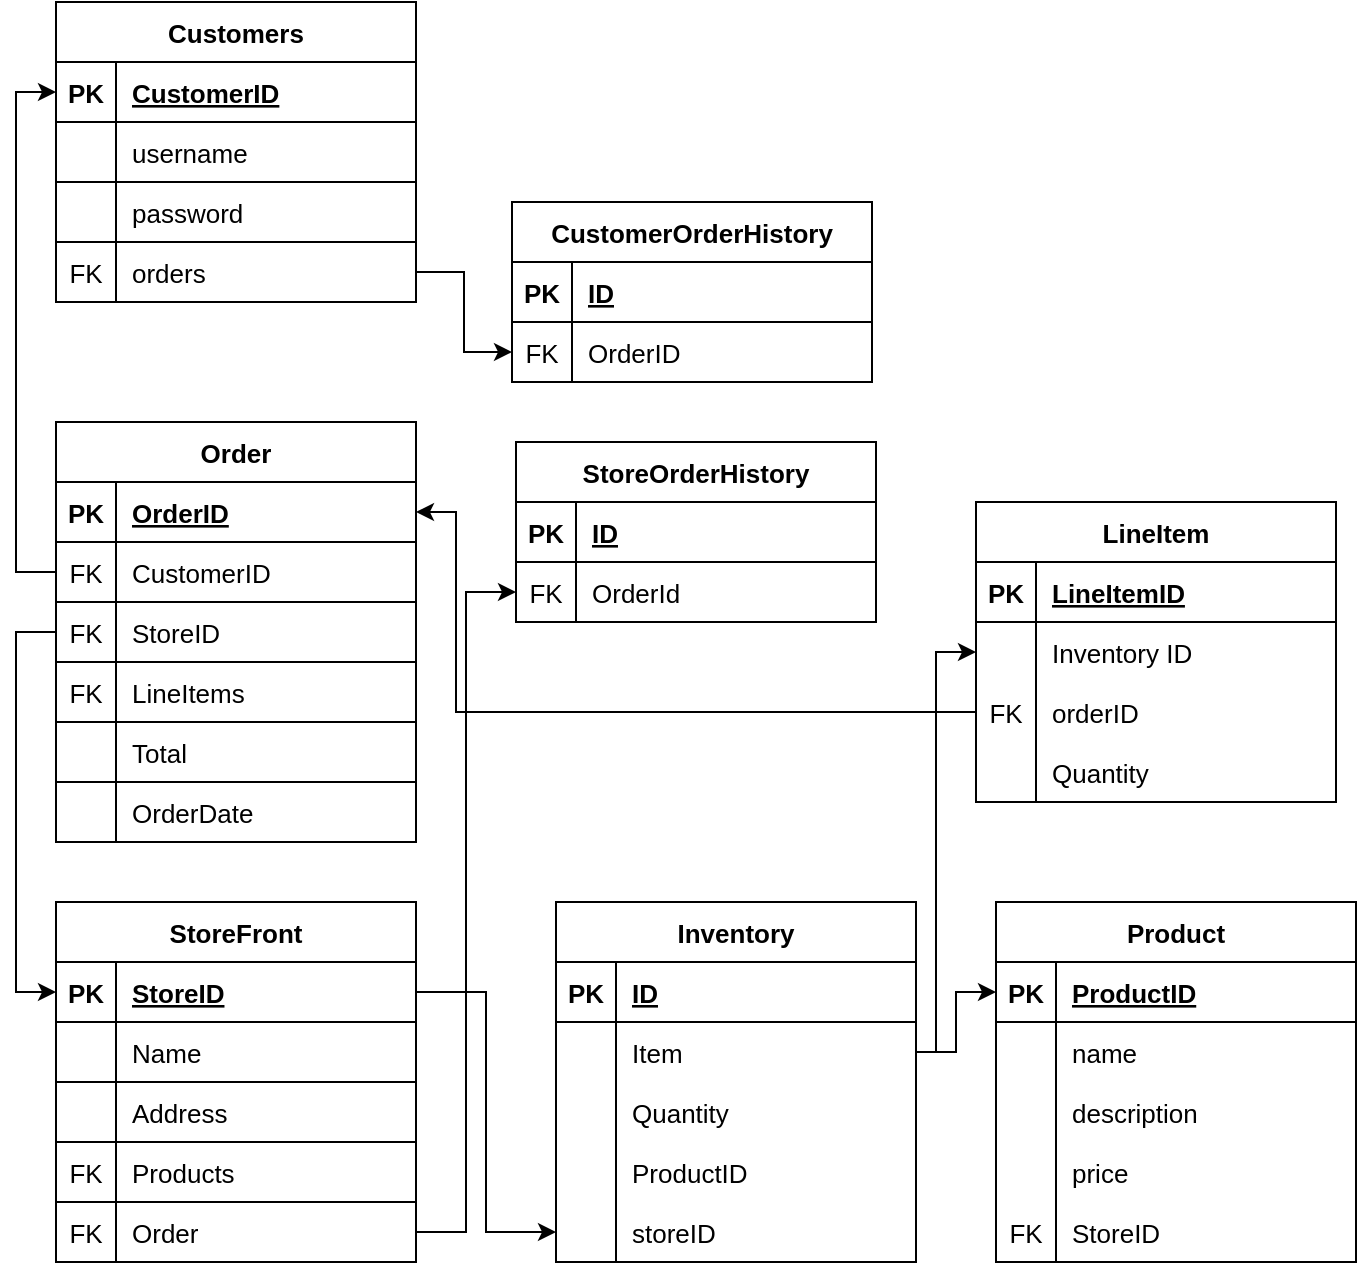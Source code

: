 <mxfile version="16.2.1" type="device"><diagram id="R2lEEEUBdFMjLlhIrx00" name="Page-1"><mxGraphModel dx="1422" dy="762" grid="1" gridSize="10" guides="1" tooltips="1" connect="1" arrows="1" fold="1" page="1" pageScale="1" pageWidth="850" pageHeight="1100" math="0" shadow="0" extFonts="Permanent Marker^https://fonts.googleapis.com/css?family=Permanent+Marker"><root><mxCell id="0"/><mxCell id="1" parent="0"/><mxCell id="MW5I04fhHdyLlKoXJlbZ-1" value="Customers" style="shape=table;startSize=30;container=1;collapsible=1;childLayout=tableLayout;fixedRows=1;rowLines=1;fontStyle=1;align=center;resizeLast=1;fontSize=13;" vertex="1" parent="1"><mxGeometry x="40" y="50" width="180" height="150" as="geometry"/></mxCell><mxCell id="MW5I04fhHdyLlKoXJlbZ-2" value="" style="shape=partialRectangle;collapsible=0;dropTarget=0;pointerEvents=0;fillColor=none;top=0;left=0;bottom=1;right=0;points=[[0,0.5],[1,0.5]];portConstraint=eastwest;fontSize=13;" vertex="1" parent="MW5I04fhHdyLlKoXJlbZ-1"><mxGeometry y="30" width="180" height="30" as="geometry"/></mxCell><mxCell id="MW5I04fhHdyLlKoXJlbZ-3" value="PK" style="shape=partialRectangle;connectable=0;fillColor=none;top=0;left=0;bottom=0;right=0;fontStyle=1;overflow=hidden;fontSize=13;" vertex="1" parent="MW5I04fhHdyLlKoXJlbZ-2"><mxGeometry width="30" height="30" as="geometry"><mxRectangle width="30" height="30" as="alternateBounds"/></mxGeometry></mxCell><mxCell id="MW5I04fhHdyLlKoXJlbZ-4" value="CustomerID" style="shape=partialRectangle;connectable=0;fillColor=none;top=0;left=0;bottom=0;right=0;align=left;spacingLeft=6;fontStyle=5;overflow=hidden;fontSize=13;" vertex="1" parent="MW5I04fhHdyLlKoXJlbZ-2"><mxGeometry x="30" width="150" height="30" as="geometry"><mxRectangle width="150" height="30" as="alternateBounds"/></mxGeometry></mxCell><mxCell id="MW5I04fhHdyLlKoXJlbZ-5" value="" style="shape=partialRectangle;collapsible=0;dropTarget=0;pointerEvents=0;fillColor=none;top=0;left=0;bottom=0;right=0;points=[[0,0.5],[1,0.5]];portConstraint=eastwest;fontSize=13;" vertex="1" parent="MW5I04fhHdyLlKoXJlbZ-1"><mxGeometry y="60" width="180" height="30" as="geometry"/></mxCell><mxCell id="MW5I04fhHdyLlKoXJlbZ-6" value="" style="shape=partialRectangle;connectable=0;fillColor=none;top=0;left=0;bottom=0;right=0;editable=1;overflow=hidden;fontSize=13;" vertex="1" parent="MW5I04fhHdyLlKoXJlbZ-5"><mxGeometry width="30" height="30" as="geometry"><mxRectangle width="30" height="30" as="alternateBounds"/></mxGeometry></mxCell><mxCell id="MW5I04fhHdyLlKoXJlbZ-7" value="username" style="shape=partialRectangle;connectable=0;fillColor=none;top=0;left=0;bottom=0;right=0;align=left;spacingLeft=6;overflow=hidden;fontSize=13;" vertex="1" parent="MW5I04fhHdyLlKoXJlbZ-5"><mxGeometry x="30" width="150" height="30" as="geometry"><mxRectangle width="150" height="30" as="alternateBounds"/></mxGeometry></mxCell><mxCell id="MW5I04fhHdyLlKoXJlbZ-8" value="" style="shape=partialRectangle;collapsible=0;dropTarget=0;pointerEvents=0;fillColor=none;top=0;left=0;bottom=0;right=0;points=[[0,0.5],[1,0.5]];portConstraint=eastwest;fontSize=13;" vertex="1" parent="MW5I04fhHdyLlKoXJlbZ-1"><mxGeometry y="90" width="180" height="30" as="geometry"/></mxCell><mxCell id="MW5I04fhHdyLlKoXJlbZ-9" value="" style="shape=partialRectangle;connectable=0;fillColor=none;top=0;left=0;bottom=0;right=0;editable=1;overflow=hidden;fontSize=13;" vertex="1" parent="MW5I04fhHdyLlKoXJlbZ-8"><mxGeometry width="30" height="30" as="geometry"><mxRectangle width="30" height="30" as="alternateBounds"/></mxGeometry></mxCell><mxCell id="MW5I04fhHdyLlKoXJlbZ-10" value="password" style="shape=partialRectangle;connectable=0;fillColor=none;top=0;left=0;bottom=0;right=0;align=left;spacingLeft=6;overflow=hidden;fontSize=13;" vertex="1" parent="MW5I04fhHdyLlKoXJlbZ-8"><mxGeometry x="30" width="150" height="30" as="geometry"><mxRectangle width="150" height="30" as="alternateBounds"/></mxGeometry></mxCell><mxCell id="MW5I04fhHdyLlKoXJlbZ-11" value="" style="shape=partialRectangle;collapsible=0;dropTarget=0;pointerEvents=0;fillColor=none;top=0;left=0;bottom=0;right=0;points=[[0,0.5],[1,0.5]];portConstraint=eastwest;fontSize=13;" vertex="1" parent="MW5I04fhHdyLlKoXJlbZ-1"><mxGeometry y="120" width="180" height="30" as="geometry"/></mxCell><mxCell id="MW5I04fhHdyLlKoXJlbZ-12" value="FK" style="shape=partialRectangle;connectable=0;fillColor=none;top=0;left=0;bottom=0;right=0;editable=1;overflow=hidden;fontSize=13;" vertex="1" parent="MW5I04fhHdyLlKoXJlbZ-11"><mxGeometry width="30" height="30" as="geometry"><mxRectangle width="30" height="30" as="alternateBounds"/></mxGeometry></mxCell><mxCell id="MW5I04fhHdyLlKoXJlbZ-13" value="orders" style="shape=partialRectangle;connectable=0;fillColor=none;top=0;left=0;bottom=0;right=0;align=left;spacingLeft=6;overflow=hidden;fontSize=13;" vertex="1" parent="MW5I04fhHdyLlKoXJlbZ-11"><mxGeometry x="30" width="150" height="30" as="geometry"><mxRectangle width="150" height="30" as="alternateBounds"/></mxGeometry></mxCell><mxCell id="MW5I04fhHdyLlKoXJlbZ-155" style="edgeStyle=orthogonalEdgeStyle;rounded=0;orthogonalLoop=1;jettySize=auto;html=1;entryX=0;entryY=0.5;entryDx=0;entryDy=0;fontSize=13;" edge="1" parent="1" source="MW5I04fhHdyLlKoXJlbZ-14" target="MW5I04fhHdyLlKoXJlbZ-38"><mxGeometry relative="1" as="geometry"><Array as="points"><mxPoint x="20" y="365"/><mxPoint x="20" y="545"/></Array></mxGeometry></mxCell><mxCell id="MW5I04fhHdyLlKoXJlbZ-14" value="Order" style="shape=table;startSize=30;container=1;collapsible=1;childLayout=tableLayout;fixedRows=1;rowLines=1;fontStyle=1;align=center;resizeLast=1;fontSize=13;" vertex="1" parent="1"><mxGeometry x="40" y="260" width="180" height="210" as="geometry"/></mxCell><mxCell id="MW5I04fhHdyLlKoXJlbZ-15" value="" style="shape=partialRectangle;collapsible=0;dropTarget=0;pointerEvents=0;fillColor=none;top=0;left=0;bottom=1;right=0;points=[[0,0.5],[1,0.5]];portConstraint=eastwest;fontSize=13;" vertex="1" parent="MW5I04fhHdyLlKoXJlbZ-14"><mxGeometry y="30" width="180" height="30" as="geometry"/></mxCell><mxCell id="MW5I04fhHdyLlKoXJlbZ-16" value="PK" style="shape=partialRectangle;connectable=0;fillColor=none;top=0;left=0;bottom=0;right=0;fontStyle=1;overflow=hidden;fontSize=13;" vertex="1" parent="MW5I04fhHdyLlKoXJlbZ-15"><mxGeometry width="30" height="30" as="geometry"><mxRectangle width="30" height="30" as="alternateBounds"/></mxGeometry></mxCell><mxCell id="MW5I04fhHdyLlKoXJlbZ-17" value="OrderID" style="shape=partialRectangle;connectable=0;fillColor=none;top=0;left=0;bottom=0;right=0;align=left;spacingLeft=6;fontStyle=5;overflow=hidden;fontSize=13;" vertex="1" parent="MW5I04fhHdyLlKoXJlbZ-15"><mxGeometry x="30" width="150" height="30" as="geometry"><mxRectangle width="150" height="30" as="alternateBounds"/></mxGeometry></mxCell><mxCell id="MW5I04fhHdyLlKoXJlbZ-18" value="" style="shape=partialRectangle;collapsible=0;dropTarget=0;pointerEvents=0;fillColor=none;top=0;left=0;bottom=0;right=0;points=[[0,0.5],[1,0.5]];portConstraint=eastwest;fontSize=13;" vertex="1" parent="MW5I04fhHdyLlKoXJlbZ-14"><mxGeometry y="60" width="180" height="30" as="geometry"/></mxCell><mxCell id="MW5I04fhHdyLlKoXJlbZ-19" value="FK" style="shape=partialRectangle;connectable=0;fillColor=none;top=0;left=0;bottom=0;right=0;editable=1;overflow=hidden;fontSize=13;" vertex="1" parent="MW5I04fhHdyLlKoXJlbZ-18"><mxGeometry width="30" height="30" as="geometry"><mxRectangle width="30" height="30" as="alternateBounds"/></mxGeometry></mxCell><mxCell id="MW5I04fhHdyLlKoXJlbZ-20" value="CustomerID" style="shape=partialRectangle;connectable=0;fillColor=none;top=0;left=0;bottom=0;right=0;align=left;spacingLeft=6;overflow=hidden;fontSize=13;" vertex="1" parent="MW5I04fhHdyLlKoXJlbZ-18"><mxGeometry x="30" width="150" height="30" as="geometry"><mxRectangle width="150" height="30" as="alternateBounds"/></mxGeometry></mxCell><mxCell id="MW5I04fhHdyLlKoXJlbZ-21" value="" style="shape=partialRectangle;collapsible=0;dropTarget=0;pointerEvents=0;fillColor=none;top=0;left=0;bottom=0;right=0;points=[[0,0.5],[1,0.5]];portConstraint=eastwest;fontSize=13;" vertex="1" parent="MW5I04fhHdyLlKoXJlbZ-14"><mxGeometry y="90" width="180" height="30" as="geometry"/></mxCell><mxCell id="MW5I04fhHdyLlKoXJlbZ-22" value="FK" style="shape=partialRectangle;connectable=0;fillColor=none;top=0;left=0;bottom=0;right=0;editable=1;overflow=hidden;fontSize=13;" vertex="1" parent="MW5I04fhHdyLlKoXJlbZ-21"><mxGeometry width="30" height="30" as="geometry"><mxRectangle width="30" height="30" as="alternateBounds"/></mxGeometry></mxCell><mxCell id="MW5I04fhHdyLlKoXJlbZ-23" value="StoreID" style="shape=partialRectangle;connectable=0;fillColor=none;top=0;left=0;bottom=0;right=0;align=left;spacingLeft=6;overflow=hidden;fontSize=13;" vertex="1" parent="MW5I04fhHdyLlKoXJlbZ-21"><mxGeometry x="30" width="150" height="30" as="geometry"><mxRectangle width="150" height="30" as="alternateBounds"/></mxGeometry></mxCell><mxCell id="MW5I04fhHdyLlKoXJlbZ-24" value="" style="shape=partialRectangle;collapsible=0;dropTarget=0;pointerEvents=0;fillColor=none;top=0;left=0;bottom=0;right=0;points=[[0,0.5],[1,0.5]];portConstraint=eastwest;fontSize=13;" vertex="1" parent="MW5I04fhHdyLlKoXJlbZ-14"><mxGeometry y="120" width="180" height="30" as="geometry"/></mxCell><mxCell id="MW5I04fhHdyLlKoXJlbZ-25" value="FK" style="shape=partialRectangle;connectable=0;fillColor=none;top=0;left=0;bottom=0;right=0;editable=1;overflow=hidden;fontSize=13;" vertex="1" parent="MW5I04fhHdyLlKoXJlbZ-24"><mxGeometry width="30" height="30" as="geometry"><mxRectangle width="30" height="30" as="alternateBounds"/></mxGeometry></mxCell><mxCell id="MW5I04fhHdyLlKoXJlbZ-26" value="LineItems" style="shape=partialRectangle;connectable=0;fillColor=none;top=0;left=0;bottom=0;right=0;align=left;spacingLeft=6;overflow=hidden;fontSize=13;" vertex="1" parent="MW5I04fhHdyLlKoXJlbZ-24"><mxGeometry x="30" width="150" height="30" as="geometry"><mxRectangle width="150" height="30" as="alternateBounds"/></mxGeometry></mxCell><mxCell id="MW5I04fhHdyLlKoXJlbZ-30" value="" style="shape=partialRectangle;collapsible=0;dropTarget=0;pointerEvents=0;fillColor=none;top=0;left=0;bottom=0;right=0;points=[[0,0.5],[1,0.5]];portConstraint=eastwest;fontSize=13;" vertex="1" parent="MW5I04fhHdyLlKoXJlbZ-14"><mxGeometry y="150" width="180" height="30" as="geometry"/></mxCell><mxCell id="MW5I04fhHdyLlKoXJlbZ-31" value="" style="shape=partialRectangle;connectable=0;fillColor=none;top=0;left=0;bottom=0;right=0;editable=1;overflow=hidden;fontSize=13;" vertex="1" parent="MW5I04fhHdyLlKoXJlbZ-30"><mxGeometry width="30" height="30" as="geometry"><mxRectangle width="30" height="30" as="alternateBounds"/></mxGeometry></mxCell><mxCell id="MW5I04fhHdyLlKoXJlbZ-32" value="Total" style="shape=partialRectangle;connectable=0;fillColor=none;top=0;left=0;bottom=0;right=0;align=left;spacingLeft=6;overflow=hidden;fontSize=13;" vertex="1" parent="MW5I04fhHdyLlKoXJlbZ-30"><mxGeometry x="30" width="150" height="30" as="geometry"><mxRectangle width="150" height="30" as="alternateBounds"/></mxGeometry></mxCell><mxCell id="MW5I04fhHdyLlKoXJlbZ-34" value="" style="shape=partialRectangle;collapsible=0;dropTarget=0;pointerEvents=0;fillColor=none;top=0;left=0;bottom=0;right=0;points=[[0,0.5],[1,0.5]];portConstraint=eastwest;fontSize=13;" vertex="1" parent="MW5I04fhHdyLlKoXJlbZ-14"><mxGeometry y="180" width="180" height="30" as="geometry"/></mxCell><mxCell id="MW5I04fhHdyLlKoXJlbZ-35" value="" style="shape=partialRectangle;connectable=0;fillColor=none;top=0;left=0;bottom=0;right=0;editable=1;overflow=hidden;fontSize=13;" vertex="1" parent="MW5I04fhHdyLlKoXJlbZ-34"><mxGeometry width="30" height="30" as="geometry"><mxRectangle width="30" height="30" as="alternateBounds"/></mxGeometry></mxCell><mxCell id="MW5I04fhHdyLlKoXJlbZ-36" value="OrderDate" style="shape=partialRectangle;connectable=0;fillColor=none;top=0;left=0;bottom=0;right=0;align=left;spacingLeft=6;overflow=hidden;fontSize=13;" vertex="1" parent="MW5I04fhHdyLlKoXJlbZ-34"><mxGeometry x="30" width="150" height="30" as="geometry"><mxRectangle width="150" height="30" as="alternateBounds"/></mxGeometry></mxCell><mxCell id="MW5I04fhHdyLlKoXJlbZ-37" value="StoreFront" style="shape=table;startSize=30;container=1;collapsible=1;childLayout=tableLayout;fixedRows=1;rowLines=1;fontStyle=1;align=center;resizeLast=1;fontSize=13;" vertex="1" parent="1"><mxGeometry x="40" y="500" width="180" height="180" as="geometry"/></mxCell><mxCell id="MW5I04fhHdyLlKoXJlbZ-38" value="" style="shape=partialRectangle;collapsible=0;dropTarget=0;pointerEvents=0;fillColor=none;top=0;left=0;bottom=1;right=0;points=[[0,0.5],[1,0.5]];portConstraint=eastwest;fontSize=13;" vertex="1" parent="MW5I04fhHdyLlKoXJlbZ-37"><mxGeometry y="30" width="180" height="30" as="geometry"/></mxCell><mxCell id="MW5I04fhHdyLlKoXJlbZ-39" value="PK" style="shape=partialRectangle;connectable=0;fillColor=none;top=0;left=0;bottom=0;right=0;fontStyle=1;overflow=hidden;fontSize=13;" vertex="1" parent="MW5I04fhHdyLlKoXJlbZ-38"><mxGeometry width="30" height="30" as="geometry"><mxRectangle width="30" height="30" as="alternateBounds"/></mxGeometry></mxCell><mxCell id="MW5I04fhHdyLlKoXJlbZ-40" value="StoreID" style="shape=partialRectangle;connectable=0;fillColor=none;top=0;left=0;bottom=0;right=0;align=left;spacingLeft=6;fontStyle=5;overflow=hidden;fontSize=13;" vertex="1" parent="MW5I04fhHdyLlKoXJlbZ-38"><mxGeometry x="30" width="150" height="30" as="geometry"><mxRectangle width="150" height="30" as="alternateBounds"/></mxGeometry></mxCell><mxCell id="MW5I04fhHdyLlKoXJlbZ-41" value="" style="shape=partialRectangle;collapsible=0;dropTarget=0;pointerEvents=0;fillColor=none;top=0;left=0;bottom=0;right=0;points=[[0,0.5],[1,0.5]];portConstraint=eastwest;fontSize=13;" vertex="1" parent="MW5I04fhHdyLlKoXJlbZ-37"><mxGeometry y="60" width="180" height="30" as="geometry"/></mxCell><mxCell id="MW5I04fhHdyLlKoXJlbZ-42" value="" style="shape=partialRectangle;connectable=0;fillColor=none;top=0;left=0;bottom=0;right=0;editable=1;overflow=hidden;fontSize=13;" vertex="1" parent="MW5I04fhHdyLlKoXJlbZ-41"><mxGeometry width="30" height="30" as="geometry"><mxRectangle width="30" height="30" as="alternateBounds"/></mxGeometry></mxCell><mxCell id="MW5I04fhHdyLlKoXJlbZ-43" value="Name" style="shape=partialRectangle;connectable=0;fillColor=none;top=0;left=0;bottom=0;right=0;align=left;spacingLeft=6;overflow=hidden;fontSize=13;" vertex="1" parent="MW5I04fhHdyLlKoXJlbZ-41"><mxGeometry x="30" width="150" height="30" as="geometry"><mxRectangle width="150" height="30" as="alternateBounds"/></mxGeometry></mxCell><mxCell id="MW5I04fhHdyLlKoXJlbZ-44" value="" style="shape=partialRectangle;collapsible=0;dropTarget=0;pointerEvents=0;fillColor=none;top=0;left=0;bottom=0;right=0;points=[[0,0.5],[1,0.5]];portConstraint=eastwest;fontSize=13;" vertex="1" parent="MW5I04fhHdyLlKoXJlbZ-37"><mxGeometry y="90" width="180" height="30" as="geometry"/></mxCell><mxCell id="MW5I04fhHdyLlKoXJlbZ-45" value="" style="shape=partialRectangle;connectable=0;fillColor=none;top=0;left=0;bottom=0;right=0;editable=1;overflow=hidden;fontSize=13;" vertex="1" parent="MW5I04fhHdyLlKoXJlbZ-44"><mxGeometry width="30" height="30" as="geometry"><mxRectangle width="30" height="30" as="alternateBounds"/></mxGeometry></mxCell><mxCell id="MW5I04fhHdyLlKoXJlbZ-46" value="Address" style="shape=partialRectangle;connectable=0;fillColor=none;top=0;left=0;bottom=0;right=0;align=left;spacingLeft=6;overflow=hidden;fontSize=13;" vertex="1" parent="MW5I04fhHdyLlKoXJlbZ-44"><mxGeometry x="30" width="150" height="30" as="geometry"><mxRectangle width="150" height="30" as="alternateBounds"/></mxGeometry></mxCell><mxCell id="MW5I04fhHdyLlKoXJlbZ-47" value="" style="shape=partialRectangle;collapsible=0;dropTarget=0;pointerEvents=0;fillColor=none;top=0;left=0;bottom=0;right=0;points=[[0,0.5],[1,0.5]];portConstraint=eastwest;fontSize=13;" vertex="1" parent="MW5I04fhHdyLlKoXJlbZ-37"><mxGeometry y="120" width="180" height="30" as="geometry"/></mxCell><mxCell id="MW5I04fhHdyLlKoXJlbZ-48" value="FK" style="shape=partialRectangle;connectable=0;fillColor=none;top=0;left=0;bottom=0;right=0;editable=1;overflow=hidden;fontSize=13;" vertex="1" parent="MW5I04fhHdyLlKoXJlbZ-47"><mxGeometry width="30" height="30" as="geometry"><mxRectangle width="30" height="30" as="alternateBounds"/></mxGeometry></mxCell><mxCell id="MW5I04fhHdyLlKoXJlbZ-49" value="Products" style="shape=partialRectangle;connectable=0;fillColor=none;top=0;left=0;bottom=0;right=0;align=left;spacingLeft=6;overflow=hidden;fontSize=13;" vertex="1" parent="MW5I04fhHdyLlKoXJlbZ-47"><mxGeometry x="30" width="150" height="30" as="geometry"><mxRectangle width="150" height="30" as="alternateBounds"/></mxGeometry></mxCell><mxCell id="MW5I04fhHdyLlKoXJlbZ-55" value="" style="shape=partialRectangle;collapsible=0;dropTarget=0;pointerEvents=0;fillColor=none;top=0;left=0;bottom=0;right=0;points=[[0,0.5],[1,0.5]];portConstraint=eastwest;fontSize=13;" vertex="1" parent="MW5I04fhHdyLlKoXJlbZ-37"><mxGeometry y="150" width="180" height="30" as="geometry"/></mxCell><mxCell id="MW5I04fhHdyLlKoXJlbZ-56" value="FK" style="shape=partialRectangle;connectable=0;fillColor=none;top=0;left=0;bottom=0;right=0;editable=1;overflow=hidden;fontSize=13;" vertex="1" parent="MW5I04fhHdyLlKoXJlbZ-55"><mxGeometry width="30" height="30" as="geometry"><mxRectangle width="30" height="30" as="alternateBounds"/></mxGeometry></mxCell><mxCell id="MW5I04fhHdyLlKoXJlbZ-57" value="Order" style="shape=partialRectangle;connectable=0;fillColor=none;top=0;left=0;bottom=0;right=0;align=left;spacingLeft=6;overflow=hidden;fontSize=13;" vertex="1" parent="MW5I04fhHdyLlKoXJlbZ-55"><mxGeometry x="30" width="150" height="30" as="geometry"><mxRectangle width="150" height="30" as="alternateBounds"/></mxGeometry></mxCell><mxCell id="MW5I04fhHdyLlKoXJlbZ-58" value="CustomerOrderHistory" style="shape=table;startSize=30;container=1;collapsible=1;childLayout=tableLayout;fixedRows=1;rowLines=0;fontStyle=1;align=center;resizeLast=1;fontSize=13;" vertex="1" parent="1"><mxGeometry x="268" y="150" width="180" height="90" as="geometry"/></mxCell><mxCell id="MW5I04fhHdyLlKoXJlbZ-59" value="" style="shape=partialRectangle;collapsible=0;dropTarget=0;pointerEvents=0;fillColor=none;top=0;left=0;bottom=1;right=0;points=[[0,0.5],[1,0.5]];portConstraint=eastwest;fontSize=13;" vertex="1" parent="MW5I04fhHdyLlKoXJlbZ-58"><mxGeometry y="30" width="180" height="30" as="geometry"/></mxCell><mxCell id="MW5I04fhHdyLlKoXJlbZ-60" value="PK" style="shape=partialRectangle;connectable=0;fillColor=none;top=0;left=0;bottom=0;right=0;fontStyle=1;overflow=hidden;fontSize=13;" vertex="1" parent="MW5I04fhHdyLlKoXJlbZ-59"><mxGeometry width="30" height="30" as="geometry"><mxRectangle width="30" height="30" as="alternateBounds"/></mxGeometry></mxCell><mxCell id="MW5I04fhHdyLlKoXJlbZ-61" value="ID" style="shape=partialRectangle;connectable=0;fillColor=none;top=0;left=0;bottom=0;right=0;align=left;spacingLeft=6;fontStyle=5;overflow=hidden;fontSize=13;" vertex="1" parent="MW5I04fhHdyLlKoXJlbZ-59"><mxGeometry x="30" width="150" height="30" as="geometry"><mxRectangle width="150" height="30" as="alternateBounds"/></mxGeometry></mxCell><mxCell id="MW5I04fhHdyLlKoXJlbZ-62" value="" style="shape=partialRectangle;collapsible=0;dropTarget=0;pointerEvents=0;fillColor=none;top=0;left=0;bottom=0;right=0;points=[[0,0.5],[1,0.5]];portConstraint=eastwest;fontSize=13;" vertex="1" parent="MW5I04fhHdyLlKoXJlbZ-58"><mxGeometry y="60" width="180" height="30" as="geometry"/></mxCell><mxCell id="MW5I04fhHdyLlKoXJlbZ-63" value="FK" style="shape=partialRectangle;connectable=0;fillColor=none;top=0;left=0;bottom=0;right=0;editable=1;overflow=hidden;fontSize=13;" vertex="1" parent="MW5I04fhHdyLlKoXJlbZ-62"><mxGeometry width="30" height="30" as="geometry"><mxRectangle width="30" height="30" as="alternateBounds"/></mxGeometry></mxCell><mxCell id="MW5I04fhHdyLlKoXJlbZ-64" value="OrderID" style="shape=partialRectangle;connectable=0;fillColor=none;top=0;left=0;bottom=0;right=0;align=left;spacingLeft=6;overflow=hidden;fontSize=13;" vertex="1" parent="MW5I04fhHdyLlKoXJlbZ-62"><mxGeometry x="30" width="150" height="30" as="geometry"><mxRectangle width="150" height="30" as="alternateBounds"/></mxGeometry></mxCell><mxCell id="MW5I04fhHdyLlKoXJlbZ-72" value="StoreOrderHistory" style="shape=table;startSize=30;container=1;collapsible=1;childLayout=tableLayout;fixedRows=1;rowLines=0;fontStyle=1;align=center;resizeLast=1;fontSize=13;" vertex="1" parent="1"><mxGeometry x="270" y="270" width="180" height="90" as="geometry"/></mxCell><mxCell id="MW5I04fhHdyLlKoXJlbZ-73" value="" style="shape=partialRectangle;collapsible=0;dropTarget=0;pointerEvents=0;fillColor=none;top=0;left=0;bottom=1;right=0;points=[[0,0.5],[1,0.5]];portConstraint=eastwest;fontSize=13;" vertex="1" parent="MW5I04fhHdyLlKoXJlbZ-72"><mxGeometry y="30" width="180" height="30" as="geometry"/></mxCell><mxCell id="MW5I04fhHdyLlKoXJlbZ-74" value="PK" style="shape=partialRectangle;connectable=0;fillColor=none;top=0;left=0;bottom=0;right=0;fontStyle=1;overflow=hidden;fontSize=13;" vertex="1" parent="MW5I04fhHdyLlKoXJlbZ-73"><mxGeometry width="30" height="30" as="geometry"><mxRectangle width="30" height="30" as="alternateBounds"/></mxGeometry></mxCell><mxCell id="MW5I04fhHdyLlKoXJlbZ-75" value="ID" style="shape=partialRectangle;connectable=0;fillColor=none;top=0;left=0;bottom=0;right=0;align=left;spacingLeft=6;fontStyle=5;overflow=hidden;fontSize=13;" vertex="1" parent="MW5I04fhHdyLlKoXJlbZ-73"><mxGeometry x="30" width="150" height="30" as="geometry"><mxRectangle width="150" height="30" as="alternateBounds"/></mxGeometry></mxCell><mxCell id="MW5I04fhHdyLlKoXJlbZ-76" value="" style="shape=partialRectangle;collapsible=0;dropTarget=0;pointerEvents=0;fillColor=none;top=0;left=0;bottom=0;right=0;points=[[0,0.5],[1,0.5]];portConstraint=eastwest;fontSize=13;" vertex="1" parent="MW5I04fhHdyLlKoXJlbZ-72"><mxGeometry y="60" width="180" height="30" as="geometry"/></mxCell><mxCell id="MW5I04fhHdyLlKoXJlbZ-77" value="FK" style="shape=partialRectangle;connectable=0;fillColor=none;top=0;left=0;bottom=0;right=0;editable=1;overflow=hidden;fontSize=13;" vertex="1" parent="MW5I04fhHdyLlKoXJlbZ-76"><mxGeometry width="30" height="30" as="geometry"><mxRectangle width="30" height="30" as="alternateBounds"/></mxGeometry></mxCell><mxCell id="MW5I04fhHdyLlKoXJlbZ-78" value="OrderId" style="shape=partialRectangle;connectable=0;fillColor=none;top=0;left=0;bottom=0;right=0;align=left;spacingLeft=6;overflow=hidden;fontSize=13;" vertex="1" parent="MW5I04fhHdyLlKoXJlbZ-76"><mxGeometry x="30" width="150" height="30" as="geometry"><mxRectangle width="150" height="30" as="alternateBounds"/></mxGeometry></mxCell><mxCell id="MW5I04fhHdyLlKoXJlbZ-89" value="Inventory" style="shape=table;startSize=30;container=1;collapsible=1;childLayout=tableLayout;fixedRows=1;rowLines=0;fontStyle=1;align=center;resizeLast=1;fontSize=13;" vertex="1" parent="1"><mxGeometry x="290" y="500" width="180" height="180" as="geometry"/></mxCell><mxCell id="MW5I04fhHdyLlKoXJlbZ-90" value="" style="shape=partialRectangle;collapsible=0;dropTarget=0;pointerEvents=0;fillColor=none;top=0;left=0;bottom=1;right=0;points=[[0,0.5],[1,0.5]];portConstraint=eastwest;fontSize=13;" vertex="1" parent="MW5I04fhHdyLlKoXJlbZ-89"><mxGeometry y="30" width="180" height="30" as="geometry"/></mxCell><mxCell id="MW5I04fhHdyLlKoXJlbZ-91" value="PK" style="shape=partialRectangle;connectable=0;fillColor=none;top=0;left=0;bottom=0;right=0;fontStyle=1;overflow=hidden;fontSize=13;" vertex="1" parent="MW5I04fhHdyLlKoXJlbZ-90"><mxGeometry width="30" height="30" as="geometry"><mxRectangle width="30" height="30" as="alternateBounds"/></mxGeometry></mxCell><mxCell id="MW5I04fhHdyLlKoXJlbZ-92" value="ID" style="shape=partialRectangle;connectable=0;fillColor=none;top=0;left=0;bottom=0;right=0;align=left;spacingLeft=6;fontStyle=5;overflow=hidden;fontSize=13;" vertex="1" parent="MW5I04fhHdyLlKoXJlbZ-90"><mxGeometry x="30" width="150" height="30" as="geometry"><mxRectangle width="150" height="30" as="alternateBounds"/></mxGeometry></mxCell><mxCell id="MW5I04fhHdyLlKoXJlbZ-93" value="" style="shape=partialRectangle;collapsible=0;dropTarget=0;pointerEvents=0;fillColor=none;top=0;left=0;bottom=0;right=0;points=[[0,0.5],[1,0.5]];portConstraint=eastwest;fontSize=13;" vertex="1" parent="MW5I04fhHdyLlKoXJlbZ-89"><mxGeometry y="60" width="180" height="30" as="geometry"/></mxCell><mxCell id="MW5I04fhHdyLlKoXJlbZ-94" value="" style="shape=partialRectangle;connectable=0;fillColor=none;top=0;left=0;bottom=0;right=0;editable=1;overflow=hidden;fontSize=13;" vertex="1" parent="MW5I04fhHdyLlKoXJlbZ-93"><mxGeometry width="30" height="30" as="geometry"><mxRectangle width="30" height="30" as="alternateBounds"/></mxGeometry></mxCell><mxCell id="MW5I04fhHdyLlKoXJlbZ-95" value="Item" style="shape=partialRectangle;connectable=0;fillColor=none;top=0;left=0;bottom=0;right=0;align=left;spacingLeft=6;overflow=hidden;fontSize=13;" vertex="1" parent="MW5I04fhHdyLlKoXJlbZ-93"><mxGeometry x="30" width="150" height="30" as="geometry"><mxRectangle width="150" height="30" as="alternateBounds"/></mxGeometry></mxCell><mxCell id="MW5I04fhHdyLlKoXJlbZ-96" value="" style="shape=partialRectangle;collapsible=0;dropTarget=0;pointerEvents=0;fillColor=none;top=0;left=0;bottom=0;right=0;points=[[0,0.5],[1,0.5]];portConstraint=eastwest;fontSize=13;" vertex="1" parent="MW5I04fhHdyLlKoXJlbZ-89"><mxGeometry y="90" width="180" height="30" as="geometry"/></mxCell><mxCell id="MW5I04fhHdyLlKoXJlbZ-97" value="" style="shape=partialRectangle;connectable=0;fillColor=none;top=0;left=0;bottom=0;right=0;editable=1;overflow=hidden;fontSize=13;" vertex="1" parent="MW5I04fhHdyLlKoXJlbZ-96"><mxGeometry width="30" height="30" as="geometry"><mxRectangle width="30" height="30" as="alternateBounds"/></mxGeometry></mxCell><mxCell id="MW5I04fhHdyLlKoXJlbZ-98" value="Quantity" style="shape=partialRectangle;connectable=0;fillColor=none;top=0;left=0;bottom=0;right=0;align=left;spacingLeft=6;overflow=hidden;fontSize=13;" vertex="1" parent="MW5I04fhHdyLlKoXJlbZ-96"><mxGeometry x="30" width="150" height="30" as="geometry"><mxRectangle width="150" height="30" as="alternateBounds"/></mxGeometry></mxCell><mxCell id="MW5I04fhHdyLlKoXJlbZ-122" value="" style="shape=partialRectangle;collapsible=0;dropTarget=0;pointerEvents=0;fillColor=none;top=0;left=0;bottom=0;right=0;points=[[0,0.5],[1,0.5]];portConstraint=eastwest;fontSize=13;" vertex="1" parent="MW5I04fhHdyLlKoXJlbZ-89"><mxGeometry y="120" width="180" height="30" as="geometry"/></mxCell><mxCell id="MW5I04fhHdyLlKoXJlbZ-123" value="" style="shape=partialRectangle;connectable=0;fillColor=none;top=0;left=0;bottom=0;right=0;editable=1;overflow=hidden;fontSize=13;" vertex="1" parent="MW5I04fhHdyLlKoXJlbZ-122"><mxGeometry width="30" height="30" as="geometry"><mxRectangle width="30" height="30" as="alternateBounds"/></mxGeometry></mxCell><mxCell id="MW5I04fhHdyLlKoXJlbZ-124" value="ProductID" style="shape=partialRectangle;connectable=0;fillColor=none;top=0;left=0;bottom=0;right=0;align=left;spacingLeft=6;overflow=hidden;fontSize=13;" vertex="1" parent="MW5I04fhHdyLlKoXJlbZ-122"><mxGeometry x="30" width="150" height="30" as="geometry"><mxRectangle width="150" height="30" as="alternateBounds"/></mxGeometry></mxCell><mxCell id="MW5I04fhHdyLlKoXJlbZ-126" value="" style="shape=partialRectangle;collapsible=0;dropTarget=0;pointerEvents=0;fillColor=none;top=0;left=0;bottom=0;right=0;points=[[0,0.5],[1,0.5]];portConstraint=eastwest;fontSize=13;" vertex="1" parent="MW5I04fhHdyLlKoXJlbZ-89"><mxGeometry y="150" width="180" height="30" as="geometry"/></mxCell><mxCell id="MW5I04fhHdyLlKoXJlbZ-127" value="" style="shape=partialRectangle;connectable=0;fillColor=none;top=0;left=0;bottom=0;right=0;editable=1;overflow=hidden;fontSize=13;" vertex="1" parent="MW5I04fhHdyLlKoXJlbZ-126"><mxGeometry width="30" height="30" as="geometry"><mxRectangle width="30" height="30" as="alternateBounds"/></mxGeometry></mxCell><mxCell id="MW5I04fhHdyLlKoXJlbZ-128" value="storeID" style="shape=partialRectangle;connectable=0;fillColor=none;top=0;left=0;bottom=0;right=0;align=left;spacingLeft=6;overflow=hidden;fontSize=13;" vertex="1" parent="MW5I04fhHdyLlKoXJlbZ-126"><mxGeometry x="30" width="150" height="30" as="geometry"><mxRectangle width="150" height="30" as="alternateBounds"/></mxGeometry></mxCell><mxCell id="MW5I04fhHdyLlKoXJlbZ-103" value="Product" style="shape=table;startSize=30;container=1;collapsible=1;childLayout=tableLayout;fixedRows=1;rowLines=0;fontStyle=1;align=center;resizeLast=1;fontSize=13;" vertex="1" parent="1"><mxGeometry x="510" y="500" width="180" height="180" as="geometry"/></mxCell><mxCell id="MW5I04fhHdyLlKoXJlbZ-104" value="" style="shape=partialRectangle;collapsible=0;dropTarget=0;pointerEvents=0;fillColor=none;top=0;left=0;bottom=1;right=0;points=[[0,0.5],[1,0.5]];portConstraint=eastwest;fontSize=13;" vertex="1" parent="MW5I04fhHdyLlKoXJlbZ-103"><mxGeometry y="30" width="180" height="30" as="geometry"/></mxCell><mxCell id="MW5I04fhHdyLlKoXJlbZ-105" value="PK" style="shape=partialRectangle;connectable=0;fillColor=none;top=0;left=0;bottom=0;right=0;fontStyle=1;overflow=hidden;fontSize=13;" vertex="1" parent="MW5I04fhHdyLlKoXJlbZ-104"><mxGeometry width="30" height="30" as="geometry"><mxRectangle width="30" height="30" as="alternateBounds"/></mxGeometry></mxCell><mxCell id="MW5I04fhHdyLlKoXJlbZ-106" value="ProductID" style="shape=partialRectangle;connectable=0;fillColor=none;top=0;left=0;bottom=0;right=0;align=left;spacingLeft=6;fontStyle=5;overflow=hidden;fontSize=13;" vertex="1" parent="MW5I04fhHdyLlKoXJlbZ-104"><mxGeometry x="30" width="150" height="30" as="geometry"><mxRectangle width="150" height="30" as="alternateBounds"/></mxGeometry></mxCell><mxCell id="MW5I04fhHdyLlKoXJlbZ-107" value="" style="shape=partialRectangle;collapsible=0;dropTarget=0;pointerEvents=0;fillColor=none;top=0;left=0;bottom=0;right=0;points=[[0,0.5],[1,0.5]];portConstraint=eastwest;fontSize=13;" vertex="1" parent="MW5I04fhHdyLlKoXJlbZ-103"><mxGeometry y="60" width="180" height="30" as="geometry"/></mxCell><mxCell id="MW5I04fhHdyLlKoXJlbZ-108" value="" style="shape=partialRectangle;connectable=0;fillColor=none;top=0;left=0;bottom=0;right=0;editable=1;overflow=hidden;fontSize=13;" vertex="1" parent="MW5I04fhHdyLlKoXJlbZ-107"><mxGeometry width="30" height="30" as="geometry"><mxRectangle width="30" height="30" as="alternateBounds"/></mxGeometry></mxCell><mxCell id="MW5I04fhHdyLlKoXJlbZ-109" value="name" style="shape=partialRectangle;connectable=0;fillColor=none;top=0;left=0;bottom=0;right=0;align=left;spacingLeft=6;overflow=hidden;fontSize=13;" vertex="1" parent="MW5I04fhHdyLlKoXJlbZ-107"><mxGeometry x="30" width="150" height="30" as="geometry"><mxRectangle width="150" height="30" as="alternateBounds"/></mxGeometry></mxCell><mxCell id="MW5I04fhHdyLlKoXJlbZ-110" value="" style="shape=partialRectangle;collapsible=0;dropTarget=0;pointerEvents=0;fillColor=none;top=0;left=0;bottom=0;right=0;points=[[0,0.5],[1,0.5]];portConstraint=eastwest;fontSize=13;" vertex="1" parent="MW5I04fhHdyLlKoXJlbZ-103"><mxGeometry y="90" width="180" height="30" as="geometry"/></mxCell><mxCell id="MW5I04fhHdyLlKoXJlbZ-111" value="" style="shape=partialRectangle;connectable=0;fillColor=none;top=0;left=0;bottom=0;right=0;editable=1;overflow=hidden;fontSize=13;" vertex="1" parent="MW5I04fhHdyLlKoXJlbZ-110"><mxGeometry width="30" height="30" as="geometry"><mxRectangle width="30" height="30" as="alternateBounds"/></mxGeometry></mxCell><mxCell id="MW5I04fhHdyLlKoXJlbZ-112" value="description" style="shape=partialRectangle;connectable=0;fillColor=none;top=0;left=0;bottom=0;right=0;align=left;spacingLeft=6;overflow=hidden;fontSize=13;" vertex="1" parent="MW5I04fhHdyLlKoXJlbZ-110"><mxGeometry x="30" width="150" height="30" as="geometry"><mxRectangle width="150" height="30" as="alternateBounds"/></mxGeometry></mxCell><mxCell id="MW5I04fhHdyLlKoXJlbZ-113" value="" style="shape=partialRectangle;collapsible=0;dropTarget=0;pointerEvents=0;fillColor=none;top=0;left=0;bottom=0;right=0;points=[[0,0.5],[1,0.5]];portConstraint=eastwest;fontSize=13;" vertex="1" parent="MW5I04fhHdyLlKoXJlbZ-103"><mxGeometry y="120" width="180" height="30" as="geometry"/></mxCell><mxCell id="MW5I04fhHdyLlKoXJlbZ-114" value="" style="shape=partialRectangle;connectable=0;fillColor=none;top=0;left=0;bottom=0;right=0;editable=1;overflow=hidden;fontSize=13;" vertex="1" parent="MW5I04fhHdyLlKoXJlbZ-113"><mxGeometry width="30" height="30" as="geometry"><mxRectangle width="30" height="30" as="alternateBounds"/></mxGeometry></mxCell><mxCell id="MW5I04fhHdyLlKoXJlbZ-115" value="price" style="shape=partialRectangle;connectable=0;fillColor=none;top=0;left=0;bottom=0;right=0;align=left;spacingLeft=6;overflow=hidden;fontSize=13;" vertex="1" parent="MW5I04fhHdyLlKoXJlbZ-113"><mxGeometry x="30" width="150" height="30" as="geometry"><mxRectangle width="150" height="30" as="alternateBounds"/></mxGeometry></mxCell><mxCell id="MW5I04fhHdyLlKoXJlbZ-117" value="" style="shape=partialRectangle;collapsible=0;dropTarget=0;pointerEvents=0;fillColor=none;top=0;left=0;bottom=0;right=0;points=[[0,0.5],[1,0.5]];portConstraint=eastwest;fontSize=13;" vertex="1" parent="MW5I04fhHdyLlKoXJlbZ-103"><mxGeometry y="150" width="180" height="30" as="geometry"/></mxCell><mxCell id="MW5I04fhHdyLlKoXJlbZ-118" value="FK" style="shape=partialRectangle;connectable=0;fillColor=none;top=0;left=0;bottom=0;right=0;editable=1;overflow=hidden;fontSize=13;" vertex="1" parent="MW5I04fhHdyLlKoXJlbZ-117"><mxGeometry width="30" height="30" as="geometry"><mxRectangle width="30" height="30" as="alternateBounds"/></mxGeometry></mxCell><mxCell id="MW5I04fhHdyLlKoXJlbZ-119" value="StoreID" style="shape=partialRectangle;connectable=0;fillColor=none;top=0;left=0;bottom=0;right=0;align=left;spacingLeft=6;overflow=hidden;fontSize=13;" vertex="1" parent="MW5I04fhHdyLlKoXJlbZ-117"><mxGeometry x="30" width="150" height="30" as="geometry"><mxRectangle width="150" height="30" as="alternateBounds"/></mxGeometry></mxCell><mxCell id="MW5I04fhHdyLlKoXJlbZ-133" value="LineItem" style="shape=table;startSize=30;container=1;collapsible=1;childLayout=tableLayout;fixedRows=1;rowLines=0;fontStyle=1;align=center;resizeLast=1;fontSize=13;" vertex="1" parent="1"><mxGeometry x="500" y="300" width="180" height="150" as="geometry"/></mxCell><mxCell id="MW5I04fhHdyLlKoXJlbZ-134" value="" style="shape=partialRectangle;collapsible=0;dropTarget=0;pointerEvents=0;fillColor=none;top=0;left=0;bottom=1;right=0;points=[[0,0.5],[1,0.5]];portConstraint=eastwest;fontSize=13;" vertex="1" parent="MW5I04fhHdyLlKoXJlbZ-133"><mxGeometry y="30" width="180" height="30" as="geometry"/></mxCell><mxCell id="MW5I04fhHdyLlKoXJlbZ-135" value="PK" style="shape=partialRectangle;connectable=0;fillColor=none;top=0;left=0;bottom=0;right=0;fontStyle=1;overflow=hidden;fontSize=13;" vertex="1" parent="MW5I04fhHdyLlKoXJlbZ-134"><mxGeometry width="30" height="30" as="geometry"><mxRectangle width="30" height="30" as="alternateBounds"/></mxGeometry></mxCell><mxCell id="MW5I04fhHdyLlKoXJlbZ-136" value="LineItemID" style="shape=partialRectangle;connectable=0;fillColor=none;top=0;left=0;bottom=0;right=0;align=left;spacingLeft=6;fontStyle=5;overflow=hidden;fontSize=13;" vertex="1" parent="MW5I04fhHdyLlKoXJlbZ-134"><mxGeometry x="30" width="150" height="30" as="geometry"><mxRectangle width="150" height="30" as="alternateBounds"/></mxGeometry></mxCell><mxCell id="MW5I04fhHdyLlKoXJlbZ-137" value="" style="shape=partialRectangle;collapsible=0;dropTarget=0;pointerEvents=0;fillColor=none;top=0;left=0;bottom=0;right=0;points=[[0,0.5],[1,0.5]];portConstraint=eastwest;fontSize=13;" vertex="1" parent="MW5I04fhHdyLlKoXJlbZ-133"><mxGeometry y="60" width="180" height="30" as="geometry"/></mxCell><mxCell id="MW5I04fhHdyLlKoXJlbZ-138" value="" style="shape=partialRectangle;connectable=0;fillColor=none;top=0;left=0;bottom=0;right=0;editable=1;overflow=hidden;fontSize=13;" vertex="1" parent="MW5I04fhHdyLlKoXJlbZ-137"><mxGeometry width="30" height="30" as="geometry"><mxRectangle width="30" height="30" as="alternateBounds"/></mxGeometry></mxCell><mxCell id="MW5I04fhHdyLlKoXJlbZ-139" value="Inventory ID" style="shape=partialRectangle;connectable=0;fillColor=none;top=0;left=0;bottom=0;right=0;align=left;spacingLeft=6;overflow=hidden;fontSize=13;" vertex="1" parent="MW5I04fhHdyLlKoXJlbZ-137"><mxGeometry x="30" width="150" height="30" as="geometry"><mxRectangle width="150" height="30" as="alternateBounds"/></mxGeometry></mxCell><mxCell id="MW5I04fhHdyLlKoXJlbZ-140" value="" style="shape=partialRectangle;collapsible=0;dropTarget=0;pointerEvents=0;fillColor=none;top=0;left=0;bottom=0;right=0;points=[[0,0.5],[1,0.5]];portConstraint=eastwest;fontSize=13;" vertex="1" parent="MW5I04fhHdyLlKoXJlbZ-133"><mxGeometry y="90" width="180" height="30" as="geometry"/></mxCell><mxCell id="MW5I04fhHdyLlKoXJlbZ-141" value="FK" style="shape=partialRectangle;connectable=0;fillColor=none;top=0;left=0;bottom=0;right=0;editable=1;overflow=hidden;fontSize=13;" vertex="1" parent="MW5I04fhHdyLlKoXJlbZ-140"><mxGeometry width="30" height="30" as="geometry"><mxRectangle width="30" height="30" as="alternateBounds"/></mxGeometry></mxCell><mxCell id="MW5I04fhHdyLlKoXJlbZ-142" value="orderID" style="shape=partialRectangle;connectable=0;fillColor=none;top=0;left=0;bottom=0;right=0;align=left;spacingLeft=6;overflow=hidden;fontSize=13;" vertex="1" parent="MW5I04fhHdyLlKoXJlbZ-140"><mxGeometry x="30" width="150" height="30" as="geometry"><mxRectangle width="150" height="30" as="alternateBounds"/></mxGeometry></mxCell><mxCell id="MW5I04fhHdyLlKoXJlbZ-143" value="" style="shape=partialRectangle;collapsible=0;dropTarget=0;pointerEvents=0;fillColor=none;top=0;left=0;bottom=0;right=0;points=[[0,0.5],[1,0.5]];portConstraint=eastwest;fontSize=13;" vertex="1" parent="MW5I04fhHdyLlKoXJlbZ-133"><mxGeometry y="120" width="180" height="30" as="geometry"/></mxCell><mxCell id="MW5I04fhHdyLlKoXJlbZ-144" value="" style="shape=partialRectangle;connectable=0;fillColor=none;top=0;left=0;bottom=0;right=0;editable=1;overflow=hidden;fontSize=13;" vertex="1" parent="MW5I04fhHdyLlKoXJlbZ-143"><mxGeometry width="30" height="30" as="geometry"><mxRectangle width="30" height="30" as="alternateBounds"/></mxGeometry></mxCell><mxCell id="MW5I04fhHdyLlKoXJlbZ-145" value="Quantity" style="shape=partialRectangle;connectable=0;fillColor=none;top=0;left=0;bottom=0;right=0;align=left;spacingLeft=6;overflow=hidden;fontSize=13;" vertex="1" parent="MW5I04fhHdyLlKoXJlbZ-143"><mxGeometry x="30" width="150" height="30" as="geometry"><mxRectangle width="150" height="30" as="alternateBounds"/></mxGeometry></mxCell><mxCell id="MW5I04fhHdyLlKoXJlbZ-156" style="edgeStyle=orthogonalEdgeStyle;rounded=0;orthogonalLoop=1;jettySize=auto;html=1;entryX=0;entryY=0.5;entryDx=0;entryDy=0;fontSize=13;" edge="1" parent="1" source="MW5I04fhHdyLlKoXJlbZ-38" target="MW5I04fhHdyLlKoXJlbZ-126"><mxGeometry relative="1" as="geometry"/></mxCell><mxCell id="MW5I04fhHdyLlKoXJlbZ-158" style="edgeStyle=orthogonalEdgeStyle;rounded=0;orthogonalLoop=1;jettySize=auto;html=1;entryX=0;entryY=0.5;entryDx=0;entryDy=0;fontSize=13;" edge="1" parent="1" source="MW5I04fhHdyLlKoXJlbZ-93" target="MW5I04fhHdyLlKoXJlbZ-104"><mxGeometry relative="1" as="geometry"/></mxCell><mxCell id="MW5I04fhHdyLlKoXJlbZ-159" style="edgeStyle=orthogonalEdgeStyle;rounded=0;orthogonalLoop=1;jettySize=auto;html=1;entryX=0;entryY=0.5;entryDx=0;entryDy=0;fontSize=13;" edge="1" parent="1" source="MW5I04fhHdyLlKoXJlbZ-93" target="MW5I04fhHdyLlKoXJlbZ-137"><mxGeometry relative="1" as="geometry"><Array as="points"><mxPoint x="480" y="575"/><mxPoint x="480" y="375"/></Array></mxGeometry></mxCell><mxCell id="MW5I04fhHdyLlKoXJlbZ-160" style="edgeStyle=orthogonalEdgeStyle;rounded=0;orthogonalLoop=1;jettySize=auto;html=1;entryX=1;entryY=0.5;entryDx=0;entryDy=0;fontSize=13;" edge="1" parent="1" source="MW5I04fhHdyLlKoXJlbZ-140" target="MW5I04fhHdyLlKoXJlbZ-15"><mxGeometry relative="1" as="geometry"><Array as="points"><mxPoint x="240" y="405"/><mxPoint x="240" y="305"/></Array></mxGeometry></mxCell><mxCell id="MW5I04fhHdyLlKoXJlbZ-161" style="edgeStyle=orthogonalEdgeStyle;rounded=0;orthogonalLoop=1;jettySize=auto;html=1;entryX=0;entryY=0.5;entryDx=0;entryDy=0;fontSize=13;" edge="1" parent="1" source="MW5I04fhHdyLlKoXJlbZ-18" target="MW5I04fhHdyLlKoXJlbZ-2"><mxGeometry relative="1" as="geometry"/></mxCell><mxCell id="MW5I04fhHdyLlKoXJlbZ-162" style="edgeStyle=orthogonalEdgeStyle;rounded=0;orthogonalLoop=1;jettySize=auto;html=1;entryX=0;entryY=0.5;entryDx=0;entryDy=0;fontSize=13;" edge="1" parent="1" source="MW5I04fhHdyLlKoXJlbZ-55" target="MW5I04fhHdyLlKoXJlbZ-76"><mxGeometry relative="1" as="geometry"/></mxCell><mxCell id="MW5I04fhHdyLlKoXJlbZ-163" style="edgeStyle=orthogonalEdgeStyle;rounded=0;orthogonalLoop=1;jettySize=auto;html=1;entryX=0;entryY=0.5;entryDx=0;entryDy=0;fontSize=13;" edge="1" parent="1" source="MW5I04fhHdyLlKoXJlbZ-11" target="MW5I04fhHdyLlKoXJlbZ-62"><mxGeometry relative="1" as="geometry"/></mxCell></root></mxGraphModel></diagram></mxfile>